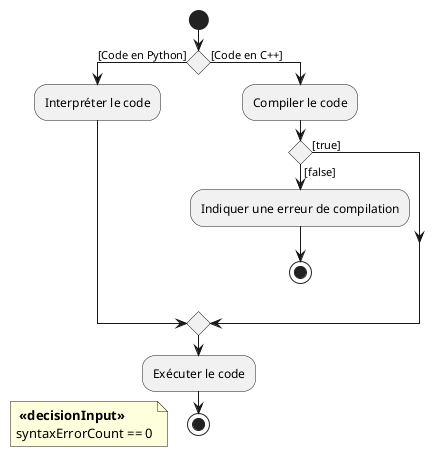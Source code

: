 @startuml
start
skinparam backgroundcolor transparent

if () then ([Code en Python])
  :Interpréter le code;
else ([Code en C++])
  :Compiler le code;
  if () then ([false])
    :Indiquer une erreur de compilation;
    stop
  else ([true])
  endif
endif
:Exécuter le code;

stop
    floating note
    <b> <<decisionInput>> </b>
    syntaxErrorCount == 0
    end note
@enduml